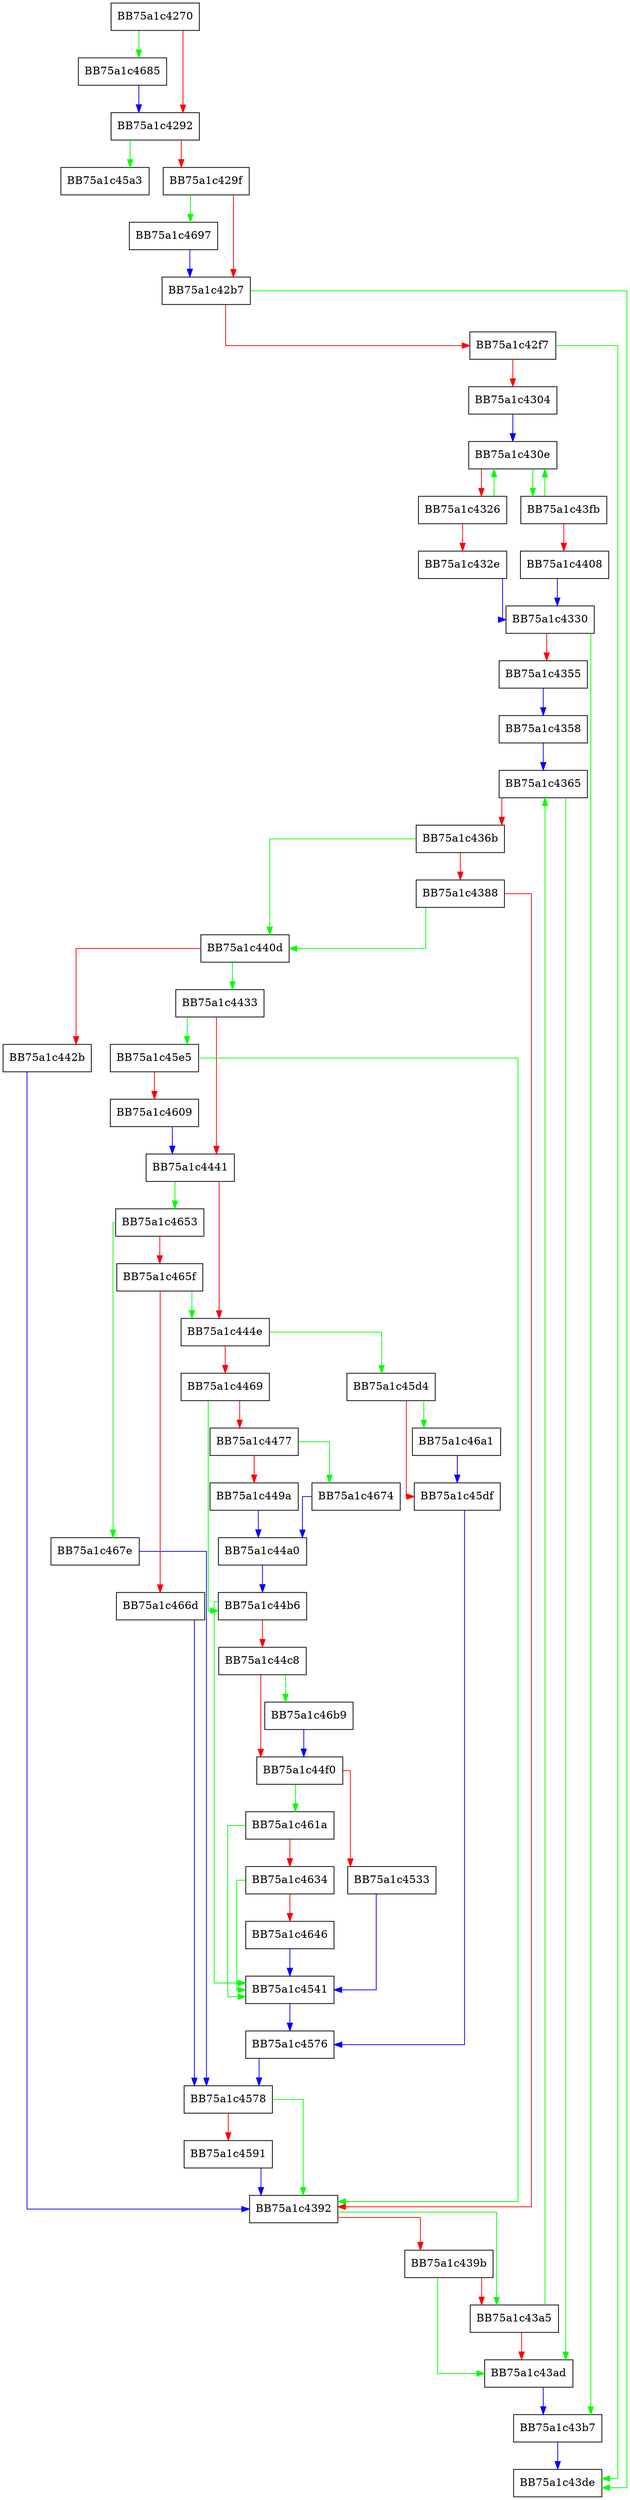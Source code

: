 digraph invd_BBs {
  node [shape="box"];
  graph [splines=ortho];
  BB75a1c4270 -> BB75a1c4685 [color="green"];
  BB75a1c4270 -> BB75a1c4292 [color="red"];
  BB75a1c4292 -> BB75a1c45a3 [color="green"];
  BB75a1c4292 -> BB75a1c429f [color="red"];
  BB75a1c429f -> BB75a1c4697 [color="green"];
  BB75a1c429f -> BB75a1c42b7 [color="red"];
  BB75a1c42b7 -> BB75a1c43de [color="green"];
  BB75a1c42b7 -> BB75a1c42f7 [color="red"];
  BB75a1c42f7 -> BB75a1c43de [color="green"];
  BB75a1c42f7 -> BB75a1c4304 [color="red"];
  BB75a1c4304 -> BB75a1c430e [color="blue"];
  BB75a1c430e -> BB75a1c43fb [color="green"];
  BB75a1c430e -> BB75a1c4326 [color="red"];
  BB75a1c4326 -> BB75a1c430e [color="green"];
  BB75a1c4326 -> BB75a1c432e [color="red"];
  BB75a1c432e -> BB75a1c4330 [color="blue"];
  BB75a1c4330 -> BB75a1c43b7 [color="green"];
  BB75a1c4330 -> BB75a1c4355 [color="red"];
  BB75a1c4355 -> BB75a1c4358 [color="blue"];
  BB75a1c4358 -> BB75a1c4365 [color="blue"];
  BB75a1c4365 -> BB75a1c43ad [color="green"];
  BB75a1c4365 -> BB75a1c436b [color="red"];
  BB75a1c436b -> BB75a1c440d [color="green"];
  BB75a1c436b -> BB75a1c4388 [color="red"];
  BB75a1c4388 -> BB75a1c440d [color="green"];
  BB75a1c4388 -> BB75a1c4392 [color="red"];
  BB75a1c4392 -> BB75a1c43a5 [color="green"];
  BB75a1c4392 -> BB75a1c439b [color="red"];
  BB75a1c439b -> BB75a1c43ad [color="green"];
  BB75a1c439b -> BB75a1c43a5 [color="red"];
  BB75a1c43a5 -> BB75a1c4365 [color="green"];
  BB75a1c43a5 -> BB75a1c43ad [color="red"];
  BB75a1c43ad -> BB75a1c43b7 [color="blue"];
  BB75a1c43b7 -> BB75a1c43de [color="blue"];
  BB75a1c43fb -> BB75a1c430e [color="green"];
  BB75a1c43fb -> BB75a1c4408 [color="red"];
  BB75a1c4408 -> BB75a1c4330 [color="blue"];
  BB75a1c440d -> BB75a1c4433 [color="green"];
  BB75a1c440d -> BB75a1c442b [color="red"];
  BB75a1c442b -> BB75a1c4392 [color="blue"];
  BB75a1c4433 -> BB75a1c45e5 [color="green"];
  BB75a1c4433 -> BB75a1c4441 [color="red"];
  BB75a1c4441 -> BB75a1c4653 [color="green"];
  BB75a1c4441 -> BB75a1c444e [color="red"];
  BB75a1c444e -> BB75a1c45d4 [color="green"];
  BB75a1c444e -> BB75a1c4469 [color="red"];
  BB75a1c4469 -> BB75a1c44b6 [color="green"];
  BB75a1c4469 -> BB75a1c4477 [color="red"];
  BB75a1c4477 -> BB75a1c4674 [color="green"];
  BB75a1c4477 -> BB75a1c449a [color="red"];
  BB75a1c449a -> BB75a1c44a0 [color="blue"];
  BB75a1c44a0 -> BB75a1c44b6 [color="blue"];
  BB75a1c44b6 -> BB75a1c4541 [color="green"];
  BB75a1c44b6 -> BB75a1c44c8 [color="red"];
  BB75a1c44c8 -> BB75a1c46b9 [color="green"];
  BB75a1c44c8 -> BB75a1c44f0 [color="red"];
  BB75a1c44f0 -> BB75a1c461a [color="green"];
  BB75a1c44f0 -> BB75a1c4533 [color="red"];
  BB75a1c4533 -> BB75a1c4541 [color="blue"];
  BB75a1c4541 -> BB75a1c4576 [color="blue"];
  BB75a1c4576 -> BB75a1c4578 [color="blue"];
  BB75a1c4578 -> BB75a1c4392 [color="green"];
  BB75a1c4578 -> BB75a1c4591 [color="red"];
  BB75a1c4591 -> BB75a1c4392 [color="blue"];
  BB75a1c45d4 -> BB75a1c46a1 [color="green"];
  BB75a1c45d4 -> BB75a1c45df [color="red"];
  BB75a1c45df -> BB75a1c4576 [color="blue"];
  BB75a1c45e5 -> BB75a1c4392 [color="green"];
  BB75a1c45e5 -> BB75a1c4609 [color="red"];
  BB75a1c4609 -> BB75a1c4441 [color="blue"];
  BB75a1c461a -> BB75a1c4541 [color="green"];
  BB75a1c461a -> BB75a1c4634 [color="red"];
  BB75a1c4634 -> BB75a1c4541 [color="green"];
  BB75a1c4634 -> BB75a1c4646 [color="red"];
  BB75a1c4646 -> BB75a1c4541 [color="blue"];
  BB75a1c4653 -> BB75a1c467e [color="green"];
  BB75a1c4653 -> BB75a1c465f [color="red"];
  BB75a1c465f -> BB75a1c444e [color="green"];
  BB75a1c465f -> BB75a1c466d [color="red"];
  BB75a1c466d -> BB75a1c4578 [color="blue"];
  BB75a1c4674 -> BB75a1c44a0 [color="blue"];
  BB75a1c467e -> BB75a1c4578 [color="blue"];
  BB75a1c4685 -> BB75a1c4292 [color="blue"];
  BB75a1c4697 -> BB75a1c42b7 [color="blue"];
  BB75a1c46a1 -> BB75a1c45df [color="blue"];
  BB75a1c46b9 -> BB75a1c44f0 [color="blue"];
}